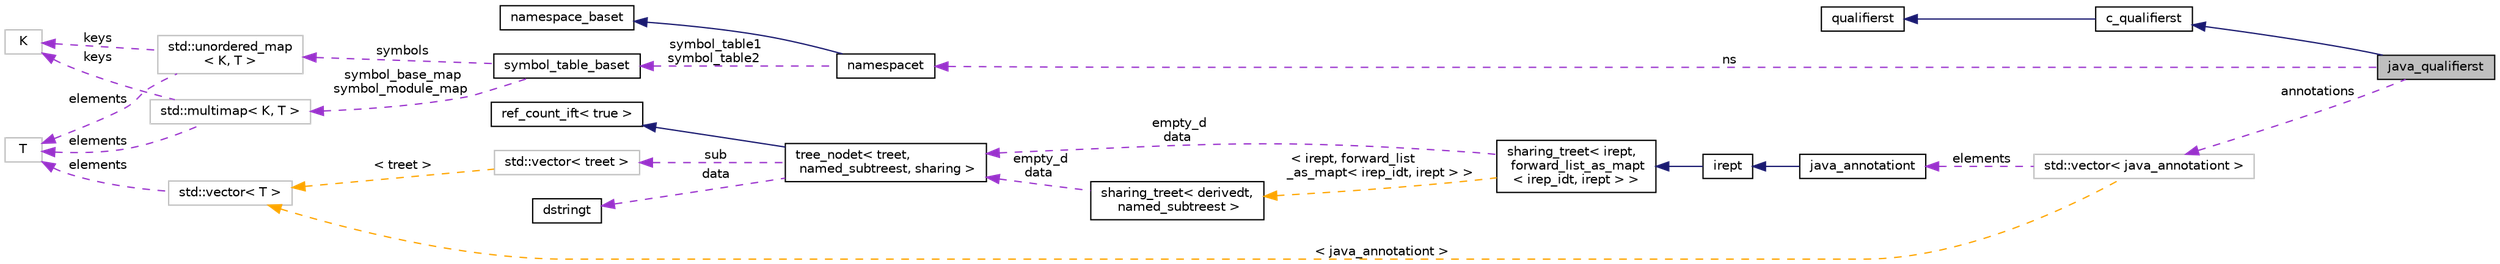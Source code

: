 digraph "java_qualifierst"
{
 // LATEX_PDF_SIZE
  bgcolor="transparent";
  edge [fontname="Helvetica",fontsize="10",labelfontname="Helvetica",labelfontsize="10"];
  node [fontname="Helvetica",fontsize="10",shape=record];
  rankdir="LR";
  Node1 [label="java_qualifierst",height=0.2,width=0.4,color="black", fillcolor="grey75", style="filled", fontcolor="black",tooltip=" "];
  Node2 -> Node1 [dir="back",color="midnightblue",fontsize="10",style="solid",fontname="Helvetica"];
  Node2 [label="c_qualifierst",height=0.2,width=0.4,color="black",URL="$classc__qualifierst.html",tooltip=" "];
  Node3 -> Node2 [dir="back",color="midnightblue",fontsize="10",style="solid",fontname="Helvetica"];
  Node3 [label="qualifierst",height=0.2,width=0.4,color="black",URL="$classqualifierst.html",tooltip=" "];
  Node4 -> Node1 [dir="back",color="darkorchid3",fontsize="10",style="dashed",label=" ns" ,fontname="Helvetica"];
  Node4 [label="namespacet",height=0.2,width=0.4,color="black",URL="$classnamespacet.html",tooltip="A namespacet is essentially one or two symbol tables bound together, to allow for symbol lookups in t..."];
  Node5 -> Node4 [dir="back",color="midnightblue",fontsize="10",style="solid",fontname="Helvetica"];
  Node5 [label="namespace_baset",height=0.2,width=0.4,color="black",URL="$classnamespace__baset.html",tooltip="Basic interface for a namespace."];
  Node6 -> Node4 [dir="back",color="darkorchid3",fontsize="10",style="dashed",label=" symbol_table1\nsymbol_table2" ,fontname="Helvetica"];
  Node6 [label="symbol_table_baset",height=0.2,width=0.4,color="black",URL="$classsymbol__table__baset.html",tooltip="The symbol table base class interface."];
  Node7 -> Node6 [dir="back",color="darkorchid3",fontsize="10",style="dashed",label=" symbol_base_map\nsymbol_module_map" ,fontname="Helvetica"];
  Node7 [label="std::multimap\< K, T \>",height=0.2,width=0.4,color="grey75",tooltip="STL class."];
  Node8 -> Node7 [dir="back",color="darkorchid3",fontsize="10",style="dashed",label=" keys" ,fontname="Helvetica"];
  Node8 [label="K",height=0.2,width=0.4,color="grey75",tooltip=" "];
  Node9 -> Node7 [dir="back",color="darkorchid3",fontsize="10",style="dashed",label=" elements" ,fontname="Helvetica"];
  Node9 [label="T",height=0.2,width=0.4,color="grey75",tooltip=" "];
  Node10 -> Node6 [dir="back",color="darkorchid3",fontsize="10",style="dashed",label=" symbols" ,fontname="Helvetica"];
  Node10 [label="std::unordered_map\l\< K, T \>",height=0.2,width=0.4,color="grey75",tooltip="STL class."];
  Node8 -> Node10 [dir="back",color="darkorchid3",fontsize="10",style="dashed",label=" keys" ,fontname="Helvetica"];
  Node9 -> Node10 [dir="back",color="darkorchid3",fontsize="10",style="dashed",label=" elements" ,fontname="Helvetica"];
  Node11 -> Node1 [dir="back",color="darkorchid3",fontsize="10",style="dashed",label=" annotations" ,fontname="Helvetica"];
  Node11 [label="std::vector\< java_annotationt \>",height=0.2,width=0.4,color="grey75",tooltip=" "];
  Node12 -> Node11 [dir="back",color="darkorchid3",fontsize="10",style="dashed",label=" elements" ,fontname="Helvetica"];
  Node12 [label="java_annotationt",height=0.2,width=0.4,color="black",URL="$classjava__annotationt.html",tooltip=" "];
  Node13 -> Node12 [dir="back",color="midnightblue",fontsize="10",style="solid",fontname="Helvetica"];
  Node13 [label="irept",height=0.2,width=0.4,color="black",URL="$classirept.html",tooltip="There are a large number of kinds of tree structured or tree-like data in CPROVER."];
  Node14 -> Node13 [dir="back",color="midnightblue",fontsize="10",style="solid",fontname="Helvetica"];
  Node14 [label="sharing_treet\< irept,\l forward_list_as_mapt\l\< irep_idt, irept \> \>",height=0.2,width=0.4,color="black",URL="$classsharing__treet.html",tooltip=" "];
  Node15 -> Node14 [dir="back",color="darkorchid3",fontsize="10",style="dashed",label=" empty_d\ndata" ,fontname="Helvetica"];
  Node15 [label="tree_nodet\< treet,\l named_subtreest, sharing \>",height=0.2,width=0.4,color="black",URL="$classtree__nodet.html",tooltip="A node with data in a tree, it contains:"];
  Node16 -> Node15 [dir="back",color="midnightblue",fontsize="10",style="solid",fontname="Helvetica"];
  Node16 [label="ref_count_ift\< true \>",height=0.2,width=0.4,color="black",URL="$structref__count__ift_3_01true_01_4.html",tooltip=" "];
  Node17 -> Node15 [dir="back",color="darkorchid3",fontsize="10",style="dashed",label=" sub" ,fontname="Helvetica"];
  Node17 [label="std::vector\< treet \>",height=0.2,width=0.4,color="grey75",tooltip=" "];
  Node18 -> Node17 [dir="back",color="orange",fontsize="10",style="dashed",label=" \< treet \>" ,fontname="Helvetica"];
  Node18 [label="std::vector\< T \>",height=0.2,width=0.4,color="grey75",tooltip="STL class."];
  Node9 -> Node18 [dir="back",color="darkorchid3",fontsize="10",style="dashed",label=" elements" ,fontname="Helvetica"];
  Node19 -> Node15 [dir="back",color="darkorchid3",fontsize="10",style="dashed",label=" data" ,fontname="Helvetica"];
  Node19 [label="dstringt",height=0.2,width=0.4,color="black",URL="$classdstringt.html",tooltip="dstringt has one field, an unsigned integer no which is an index into a static table of strings."];
  Node20 -> Node14 [dir="back",color="orange",fontsize="10",style="dashed",label=" \< irept, forward_list\l_as_mapt\< irep_idt, irept \> \>" ,fontname="Helvetica"];
  Node20 [label="sharing_treet\< derivedt,\l named_subtreest \>",height=0.2,width=0.4,color="black",URL="$classsharing__treet.html",tooltip="Base class for tree-like data structures with sharing."];
  Node15 -> Node20 [dir="back",color="darkorchid3",fontsize="10",style="dashed",label=" empty_d\ndata" ,fontname="Helvetica"];
  Node18 -> Node11 [dir="back",color="orange",fontsize="10",style="dashed",label=" \< java_annotationt \>" ,fontname="Helvetica"];
}
